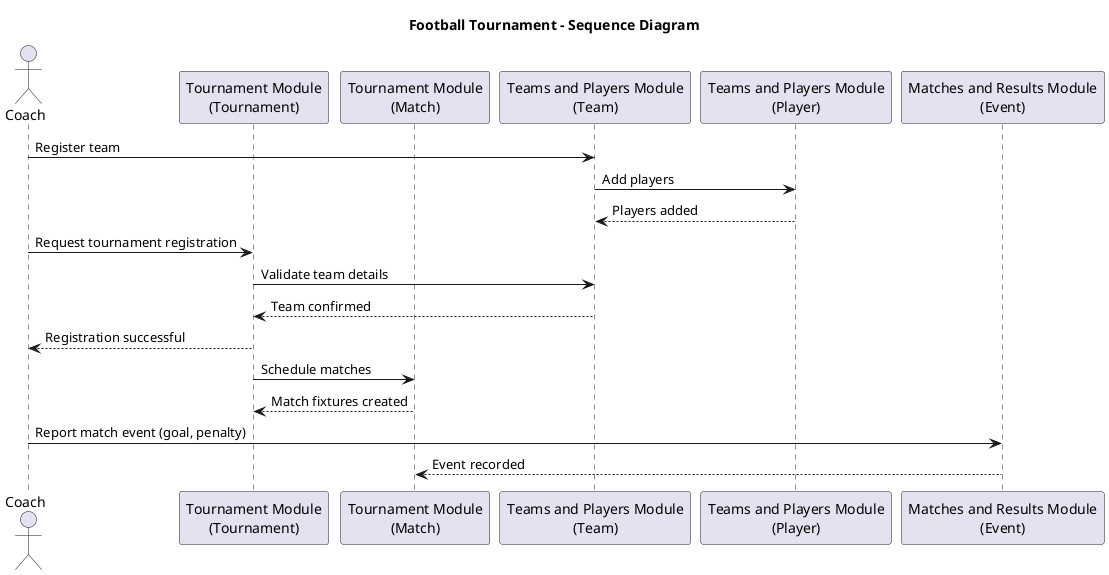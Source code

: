 @startuml
title Football Tournament – Sequence Diagram

actor Coach
participant "Tournament Module\n(Tournament)" as Tournament
participant "Tournament Module\n(Match)" as Match
participant "Teams and Players Module\n(Team)" as Team
participant "Teams and Players Module\n(Player)" as Player
participant "Matches and Results Module\n(Event)" as Event

Coach -> Team : Register team
Team -> Player : Add players
Player --> Team : Players added

Coach -> Tournament : Request tournament registration
Tournament -> Team : Validate team details
Team --> Tournament : Team confirmed
Tournament --> Coach : Registration successful

Tournament -> Match : Schedule matches
Match --> Tournament : Match fixtures created

Coach -> Event : Report match event (goal, penalty)
Event --> Match : Event recorded

@enduml
